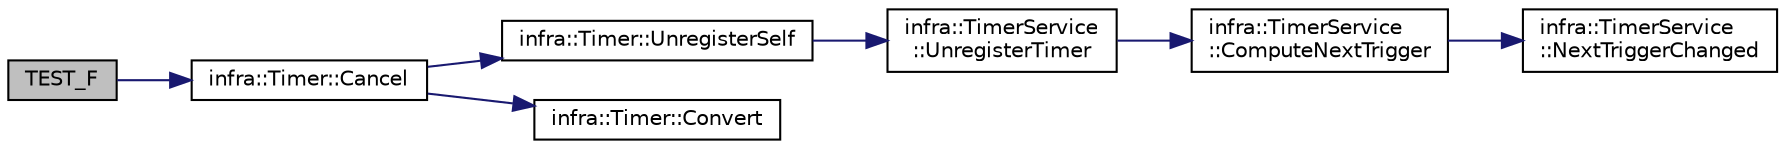 digraph "TEST_F"
{
 // INTERACTIVE_SVG=YES
  edge [fontname="Helvetica",fontsize="10",labelfontname="Helvetica",labelfontsize="10"];
  node [fontname="Helvetica",fontsize="10",shape=record];
  rankdir="LR";
  Node73 [label="TEST_F",height=0.2,width=0.4,color="black", fillcolor="grey75", style="filled", fontcolor="black"];
  Node73 -> Node74 [color="midnightblue",fontsize="10",style="solid",fontname="Helvetica"];
  Node74 [label="infra::Timer::Cancel",height=0.2,width=0.4,color="black", fillcolor="white", style="filled",URL="$d5/da5/classinfra_1_1_timer.html#abf5658fb078dc1dad0705a7791f7b84c"];
  Node74 -> Node75 [color="midnightblue",fontsize="10",style="solid",fontname="Helvetica"];
  Node75 [label="infra::Timer::UnregisterSelf",height=0.2,width=0.4,color="black", fillcolor="white", style="filled",URL="$d5/da5/classinfra_1_1_timer.html#a2b0bc71ca10c69d01f4965c576af73fd"];
  Node75 -> Node76 [color="midnightblue",fontsize="10",style="solid",fontname="Helvetica"];
  Node76 [label="infra::TimerService\l::UnregisterTimer",height=0.2,width=0.4,color="black", fillcolor="white", style="filled",URL="$da/def/classinfra_1_1_timer_service.html#a51f86cbeef8dc4866c087b68c24635d8"];
  Node76 -> Node77 [color="midnightblue",fontsize="10",style="solid",fontname="Helvetica"];
  Node77 [label="infra::TimerService\l::ComputeNextTrigger",height=0.2,width=0.4,color="black", fillcolor="white", style="filled",URL="$da/def/classinfra_1_1_timer_service.html#afb8a6ef3ee5ba728f1a8f232514bad8c"];
  Node77 -> Node78 [color="midnightblue",fontsize="10",style="solid",fontname="Helvetica"];
  Node78 [label="infra::TimerService\l::NextTriggerChanged",height=0.2,width=0.4,color="black", fillcolor="white", style="filled",URL="$da/def/classinfra_1_1_timer_service.html#a6ae66196dc18d8b383ba5e0f0b6f22fa"];
  Node74 -> Node79 [color="midnightblue",fontsize="10",style="solid",fontname="Helvetica"];
  Node79 [label="infra::Timer::Convert",height=0.2,width=0.4,color="black", fillcolor="white", style="filled",URL="$d5/da5/classinfra_1_1_timer.html#a11b396e8d4300da06b8ce83624991b73"];
}
